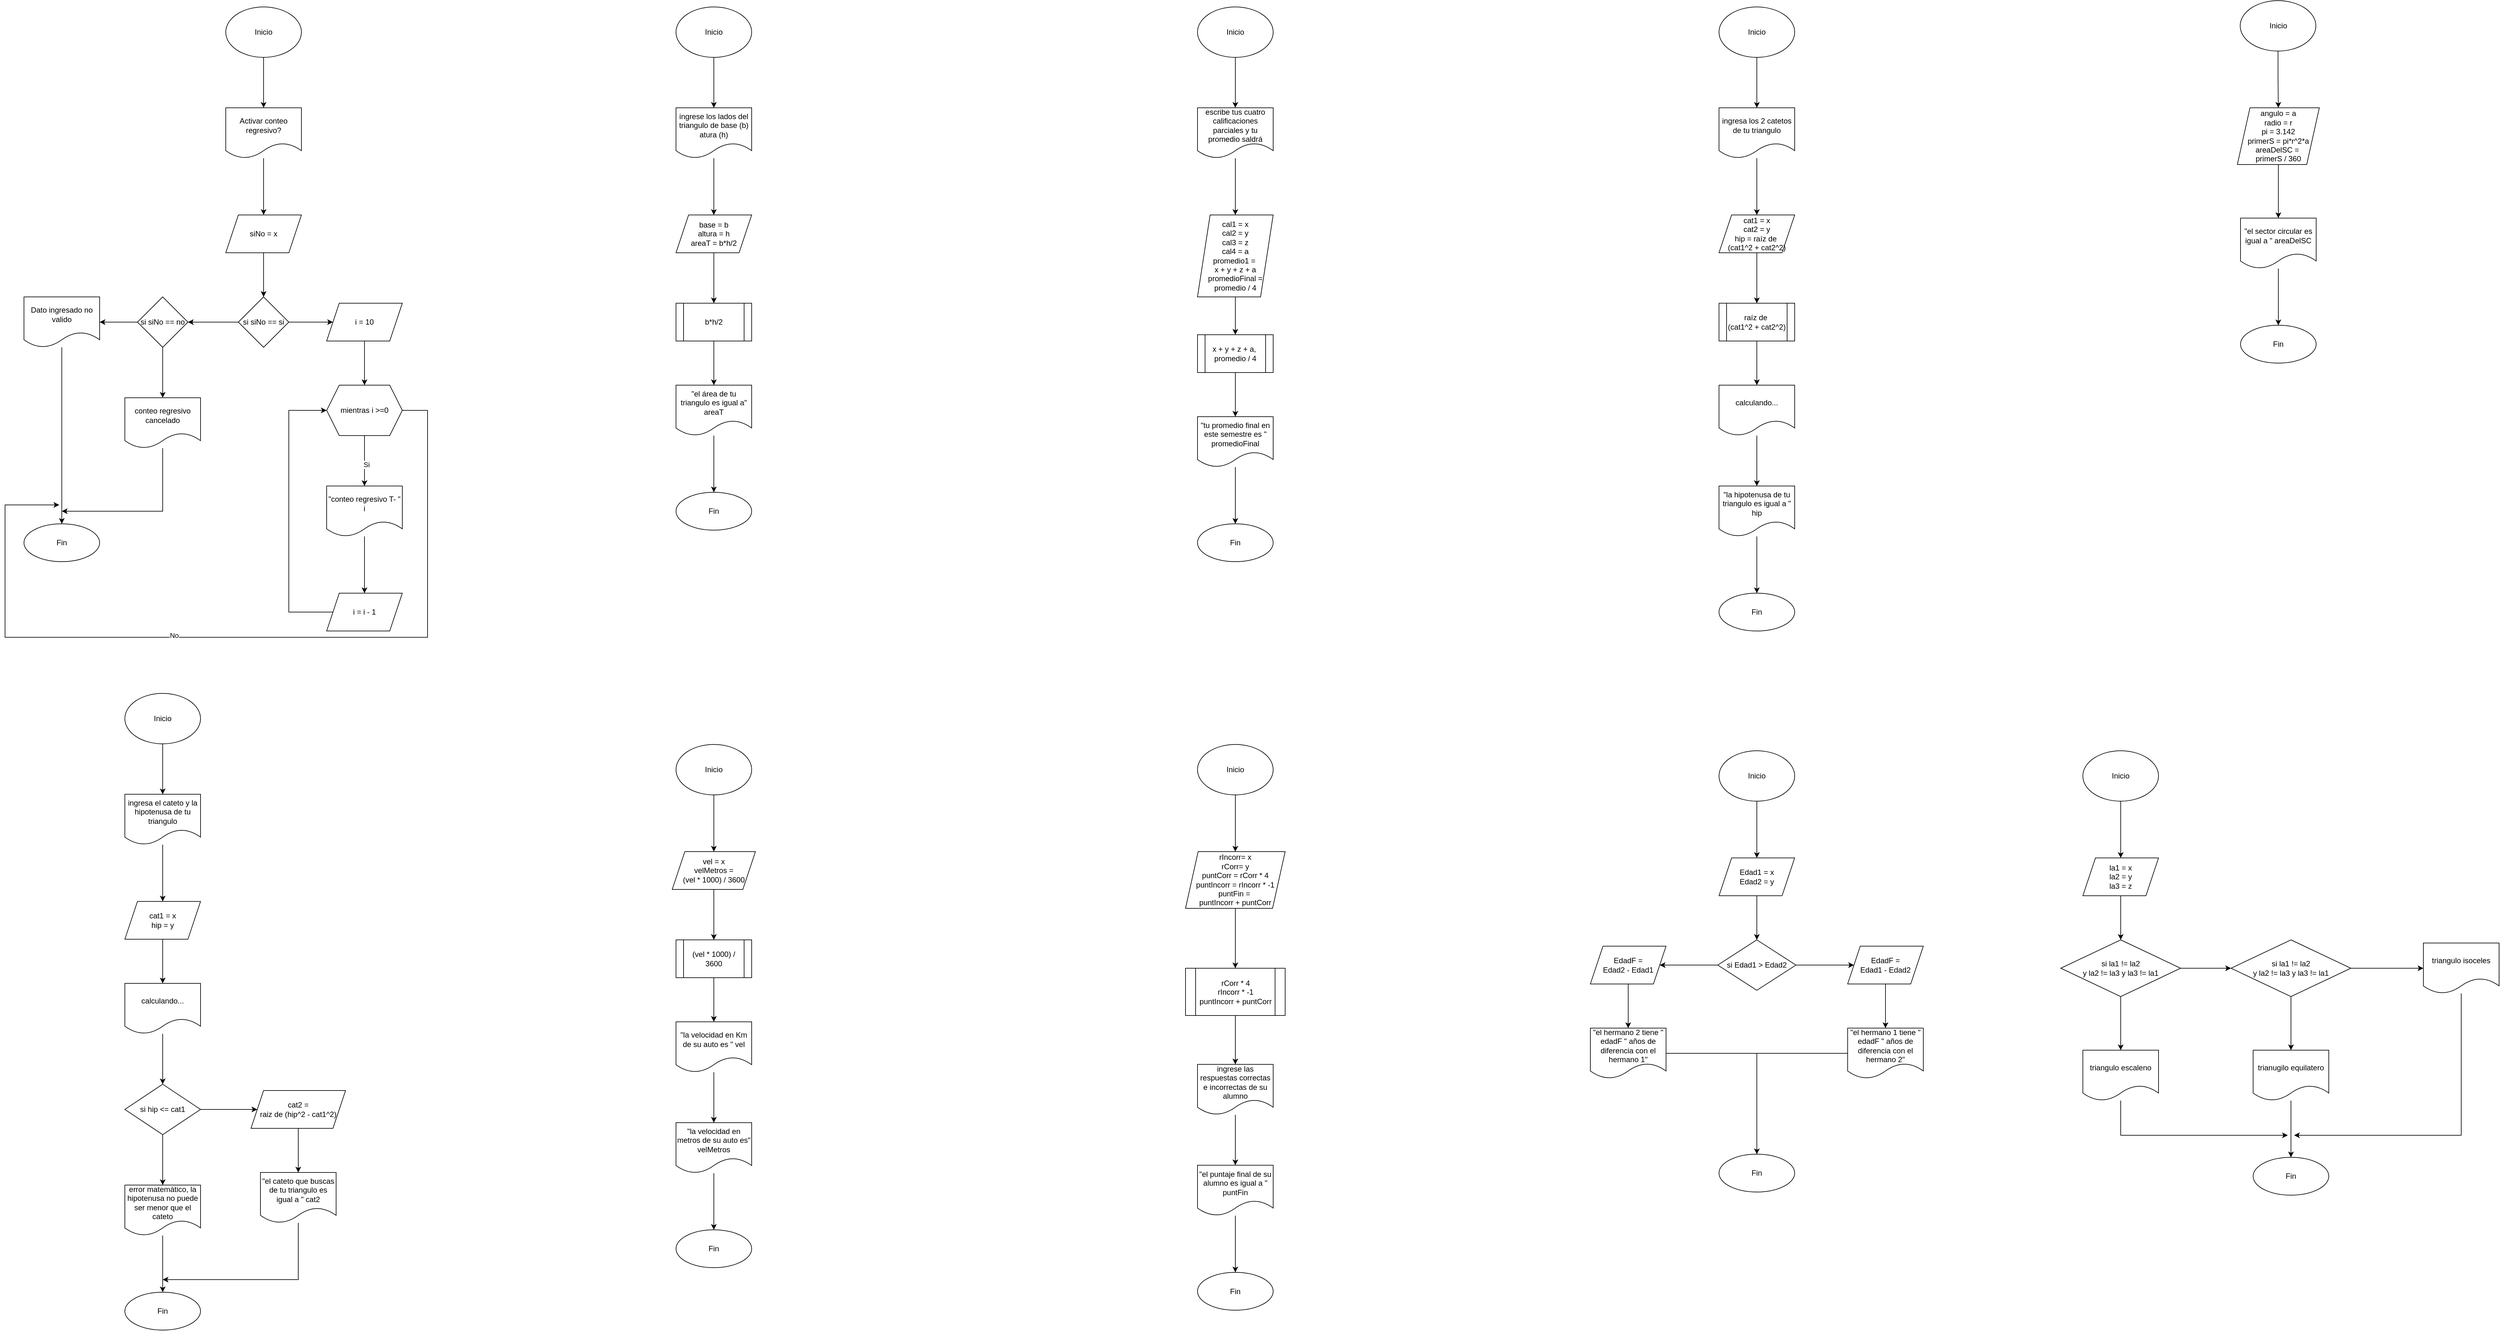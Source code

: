 <mxfile version="14.8.0" type="github">
  <diagram id="PNdJLEewzQizDq-Gep1i" name="Page-1">
    <mxGraphModel dx="7600" dy="3000" grid="1" gridSize="10" guides="1" tooltips="1" connect="0" arrows="1" fold="1" page="1" pageScale="1" pageWidth="827" pageHeight="1169" math="0" shadow="0">
      <root>
        <mxCell id="0" />
        <mxCell id="1" parent="0" />
        <mxCell id="t-PZBc6a1NvGrCnksQuM-51" value="" style="edgeStyle=orthogonalEdgeStyle;rounded=0;orthogonalLoop=1;jettySize=auto;html=1;" edge="1" parent="1" source="t-PZBc6a1NvGrCnksQuM-1" target="t-PZBc6a1NvGrCnksQuM-50">
          <mxGeometry relative="1" as="geometry" />
        </mxCell>
        <mxCell id="t-PZBc6a1NvGrCnksQuM-1" value="Inicio" style="ellipse;whiteSpace=wrap;html=1;" vertex="1" parent="1">
          <mxGeometry x="354" y="170" width="120" height="80" as="geometry" />
        </mxCell>
        <mxCell id="t-PZBc6a1NvGrCnksQuM-13" value="" style="edgeStyle=orthogonalEdgeStyle;rounded=0;orthogonalLoop=1;jettySize=auto;html=1;" edge="1" parent="1" source="t-PZBc6a1NvGrCnksQuM-3" target="t-PZBc6a1NvGrCnksQuM-12">
          <mxGeometry relative="1" as="geometry" />
        </mxCell>
        <mxCell id="t-PZBc6a1NvGrCnksQuM-3" value="Inicio" style="ellipse;whiteSpace=wrap;html=1;" vertex="1" parent="1">
          <mxGeometry x="-360" y="170" width="120" height="80" as="geometry" />
        </mxCell>
        <mxCell id="t-PZBc6a1NvGrCnksQuM-75" value="" style="edgeStyle=orthogonalEdgeStyle;rounded=0;orthogonalLoop=1;jettySize=auto;html=1;" edge="1" parent="1" source="t-PZBc6a1NvGrCnksQuM-4" target="t-PZBc6a1NvGrCnksQuM-74">
          <mxGeometry relative="1" as="geometry" />
        </mxCell>
        <mxCell id="t-PZBc6a1NvGrCnksQuM-4" value="Inicio" style="ellipse;whiteSpace=wrap;html=1;" vertex="1" parent="1">
          <mxGeometry x="2008" y="170" width="120" height="80" as="geometry" />
        </mxCell>
        <mxCell id="t-PZBc6a1NvGrCnksQuM-89" value="" style="edgeStyle=orthogonalEdgeStyle;rounded=0;orthogonalLoop=1;jettySize=auto;html=1;" edge="1" parent="1" source="t-PZBc6a1NvGrCnksQuM-6" target="t-PZBc6a1NvGrCnksQuM-88">
          <mxGeometry relative="1" as="geometry" />
        </mxCell>
        <mxCell id="t-PZBc6a1NvGrCnksQuM-6" value="Inicio" style="ellipse;whiteSpace=wrap;html=1;" vertex="1" parent="1">
          <mxGeometry x="2834.5" y="160" width="120" height="80" as="geometry" />
        </mxCell>
        <mxCell id="t-PZBc6a1NvGrCnksQuM-65" value="" style="edgeStyle=orthogonalEdgeStyle;rounded=0;orthogonalLoop=1;jettySize=auto;html=1;" edge="1" parent="1" source="t-PZBc6a1NvGrCnksQuM-7" target="t-PZBc6a1NvGrCnksQuM-64">
          <mxGeometry relative="1" as="geometry" />
        </mxCell>
        <mxCell id="t-PZBc6a1NvGrCnksQuM-7" value="Inicio" style="ellipse;whiteSpace=wrap;html=1;" vertex="1" parent="1">
          <mxGeometry x="1181" y="170" width="120" height="80" as="geometry" />
        </mxCell>
        <mxCell id="t-PZBc6a1NvGrCnksQuM-147" value="" style="edgeStyle=orthogonalEdgeStyle;rounded=0;orthogonalLoop=1;jettySize=auto;html=1;" edge="1" parent="1" source="t-PZBc6a1NvGrCnksQuM-8" target="t-PZBc6a1NvGrCnksQuM-146">
          <mxGeometry relative="1" as="geometry" />
        </mxCell>
        <mxCell id="t-PZBc6a1NvGrCnksQuM-8" value="Inicio" style="ellipse;whiteSpace=wrap;html=1;" vertex="1" parent="1">
          <mxGeometry x="2585" y="1350" width="120" height="80" as="geometry" />
        </mxCell>
        <mxCell id="t-PZBc6a1NvGrCnksQuM-132" value="" style="edgeStyle=orthogonalEdgeStyle;rounded=0;orthogonalLoop=1;jettySize=auto;html=1;" edge="1" parent="1" source="t-PZBc6a1NvGrCnksQuM-11" target="t-PZBc6a1NvGrCnksQuM-131">
          <mxGeometry relative="1" as="geometry" />
        </mxCell>
        <mxCell id="t-PZBc6a1NvGrCnksQuM-11" value="Inicio" style="ellipse;whiteSpace=wrap;html=1;" vertex="1" parent="1">
          <mxGeometry x="2008" y="1350" width="120" height="80" as="geometry" />
        </mxCell>
        <mxCell id="t-PZBc6a1NvGrCnksQuM-15" value="" style="edgeStyle=orthogonalEdgeStyle;rounded=0;orthogonalLoop=1;jettySize=auto;html=1;" edge="1" parent="1" source="t-PZBc6a1NvGrCnksQuM-12" target="t-PZBc6a1NvGrCnksQuM-14">
          <mxGeometry relative="1" as="geometry" />
        </mxCell>
        <mxCell id="t-PZBc6a1NvGrCnksQuM-12" value="Activar conteo regresivo?" style="shape=document;whiteSpace=wrap;html=1;boundedLbl=1;" vertex="1" parent="1">
          <mxGeometry x="-360" y="330" width="120" height="80" as="geometry" />
        </mxCell>
        <mxCell id="t-PZBc6a1NvGrCnksQuM-17" value="" style="edgeStyle=orthogonalEdgeStyle;rounded=0;orthogonalLoop=1;jettySize=auto;html=1;" edge="1" parent="1" source="t-PZBc6a1NvGrCnksQuM-14" target="t-PZBc6a1NvGrCnksQuM-16">
          <mxGeometry relative="1" as="geometry" />
        </mxCell>
        <mxCell id="t-PZBc6a1NvGrCnksQuM-14" value="siNo = x" style="shape=parallelogram;perimeter=parallelogramPerimeter;whiteSpace=wrap;html=1;fixedSize=1;" vertex="1" parent="1">
          <mxGeometry x="-360" y="500" width="120" height="60" as="geometry" />
        </mxCell>
        <mxCell id="t-PZBc6a1NvGrCnksQuM-21" value="" style="edgeStyle=orthogonalEdgeStyle;rounded=0;orthogonalLoop=1;jettySize=auto;html=1;" edge="1" parent="1" source="t-PZBc6a1NvGrCnksQuM-16" target="t-PZBc6a1NvGrCnksQuM-20">
          <mxGeometry relative="1" as="geometry" />
        </mxCell>
        <mxCell id="t-PZBc6a1NvGrCnksQuM-35" value="" style="edgeStyle=orthogonalEdgeStyle;rounded=0;orthogonalLoop=1;jettySize=auto;html=1;" edge="1" parent="1" source="t-PZBc6a1NvGrCnksQuM-16" target="t-PZBc6a1NvGrCnksQuM-34">
          <mxGeometry relative="1" as="geometry" />
        </mxCell>
        <mxCell id="t-PZBc6a1NvGrCnksQuM-16" value="si siNo == si" style="rhombus;whiteSpace=wrap;html=1;" vertex="1" parent="1">
          <mxGeometry x="-340" y="630" width="80" height="80" as="geometry" />
        </mxCell>
        <mxCell id="t-PZBc6a1NvGrCnksQuM-23" value="" style="edgeStyle=orthogonalEdgeStyle;rounded=0;orthogonalLoop=1;jettySize=auto;html=1;" edge="1" parent="1" source="t-PZBc6a1NvGrCnksQuM-20" target="t-PZBc6a1NvGrCnksQuM-22">
          <mxGeometry relative="1" as="geometry" />
        </mxCell>
        <mxCell id="t-PZBc6a1NvGrCnksQuM-20" value="i = 10" style="shape=parallelogram;perimeter=parallelogramPerimeter;whiteSpace=wrap;html=1;fixedSize=1;" vertex="1" parent="1">
          <mxGeometry x="-200" y="640" width="120" height="60" as="geometry" />
        </mxCell>
        <mxCell id="t-PZBc6a1NvGrCnksQuM-25" value="" style="edgeStyle=orthogonalEdgeStyle;rounded=0;orthogonalLoop=1;jettySize=auto;html=1;" edge="1" parent="1" source="t-PZBc6a1NvGrCnksQuM-22" target="t-PZBc6a1NvGrCnksQuM-24">
          <mxGeometry relative="1" as="geometry">
            <Array as="points">
              <mxPoint x="-140" y="920" />
              <mxPoint x="-140" y="920" />
            </Array>
          </mxGeometry>
        </mxCell>
        <mxCell id="t-PZBc6a1NvGrCnksQuM-31" value="Si" style="edgeLabel;html=1;align=center;verticalAlign=middle;resizable=0;points=[];" vertex="1" connectable="0" parent="t-PZBc6a1NvGrCnksQuM-25">
          <mxGeometry x="0.133" y="3" relative="1" as="geometry">
            <mxPoint as="offset" />
          </mxGeometry>
        </mxCell>
        <mxCell id="t-PZBc6a1NvGrCnksQuM-22" value="mientras i &amp;gt;=0" style="shape=hexagon;perimeter=hexagonPerimeter2;whiteSpace=wrap;html=1;fixedSize=1;" vertex="1" parent="1">
          <mxGeometry x="-200" y="770" width="120" height="80" as="geometry" />
        </mxCell>
        <mxCell id="t-PZBc6a1NvGrCnksQuM-27" value="" style="edgeStyle=orthogonalEdgeStyle;rounded=0;orthogonalLoop=1;jettySize=auto;html=1;" edge="1" parent="1" source="t-PZBc6a1NvGrCnksQuM-24" target="t-PZBc6a1NvGrCnksQuM-26">
          <mxGeometry relative="1" as="geometry" />
        </mxCell>
        <mxCell id="t-PZBc6a1NvGrCnksQuM-24" value="&quot;conteo regresivo T- &quot; i" style="shape=document;whiteSpace=wrap;html=1;boundedLbl=1;" vertex="1" parent="1">
          <mxGeometry x="-200" y="930" width="120" height="80" as="geometry" />
        </mxCell>
        <mxCell id="t-PZBc6a1NvGrCnksQuM-26" value="i = i - 1" style="shape=parallelogram;perimeter=parallelogramPerimeter;whiteSpace=wrap;html=1;fixedSize=1;" vertex="1" parent="1">
          <mxGeometry x="-200" y="1100" width="120" height="60" as="geometry" />
        </mxCell>
        <mxCell id="t-PZBc6a1NvGrCnksQuM-28" value="" style="endArrow=classic;html=1;exitX=0;exitY=0.5;exitDx=0;exitDy=0;entryX=0;entryY=0.5;entryDx=0;entryDy=0;edgeStyle=orthogonalEdgeStyle;rounded=0;" edge="1" parent="1" source="t-PZBc6a1NvGrCnksQuM-26" target="t-PZBc6a1NvGrCnksQuM-22">
          <mxGeometry width="50" height="50" relative="1" as="geometry">
            <mxPoint x="-250" y="1100" as="sourcePoint" />
            <mxPoint x="-200" y="1050" as="targetPoint" />
            <Array as="points">
              <mxPoint x="-260" y="1130" />
              <mxPoint x="-260" y="810" />
            </Array>
          </mxGeometry>
        </mxCell>
        <mxCell id="t-PZBc6a1NvGrCnksQuM-37" value="" style="edgeStyle=orthogonalEdgeStyle;rounded=0;orthogonalLoop=1;jettySize=auto;html=1;" edge="1" parent="1" source="t-PZBc6a1NvGrCnksQuM-34" target="t-PZBc6a1NvGrCnksQuM-36">
          <mxGeometry relative="1" as="geometry" />
        </mxCell>
        <mxCell id="t-PZBc6a1NvGrCnksQuM-39" value="" style="edgeStyle=orthogonalEdgeStyle;rounded=0;orthogonalLoop=1;jettySize=auto;html=1;" edge="1" parent="1" source="t-PZBc6a1NvGrCnksQuM-34" target="t-PZBc6a1NvGrCnksQuM-38">
          <mxGeometry relative="1" as="geometry" />
        </mxCell>
        <mxCell id="t-PZBc6a1NvGrCnksQuM-34" value="si siNo == no" style="rhombus;whiteSpace=wrap;html=1;" vertex="1" parent="1">
          <mxGeometry x="-500" y="630" width="80" height="80" as="geometry" />
        </mxCell>
        <mxCell id="t-PZBc6a1NvGrCnksQuM-36" value="conteo regresivo cancelado" style="shape=document;whiteSpace=wrap;html=1;boundedLbl=1;" vertex="1" parent="1">
          <mxGeometry x="-520" y="790" width="120" height="80" as="geometry" />
        </mxCell>
        <mxCell id="t-PZBc6a1NvGrCnksQuM-41" value="" style="edgeStyle=orthogonalEdgeStyle;rounded=0;orthogonalLoop=1;jettySize=auto;html=1;" edge="1" parent="1" source="t-PZBc6a1NvGrCnksQuM-38" target="t-PZBc6a1NvGrCnksQuM-40">
          <mxGeometry relative="1" as="geometry" />
        </mxCell>
        <mxCell id="t-PZBc6a1NvGrCnksQuM-38" value="Dato ingresado no valido" style="shape=document;whiteSpace=wrap;html=1;boundedLbl=1;" vertex="1" parent="1">
          <mxGeometry x="-680" y="630" width="120" height="80" as="geometry" />
        </mxCell>
        <mxCell id="t-PZBc6a1NvGrCnksQuM-40" value="Fin" style="ellipse;whiteSpace=wrap;html=1;" vertex="1" parent="1">
          <mxGeometry x="-680" y="990" width="120" height="60" as="geometry" />
        </mxCell>
        <mxCell id="t-PZBc6a1NvGrCnksQuM-42" value="" style="endArrow=classic;html=1;edgeStyle=orthogonalEdgeStyle;rounded=0;" edge="1" parent="1" source="t-PZBc6a1NvGrCnksQuM-36">
          <mxGeometry width="50" height="50" relative="1" as="geometry">
            <mxPoint x="-460" y="900" as="sourcePoint" />
            <mxPoint x="-620" y="970" as="targetPoint" />
            <Array as="points">
              <mxPoint x="-460" y="970" />
              <mxPoint x="-620" y="970" />
            </Array>
          </mxGeometry>
        </mxCell>
        <mxCell id="t-PZBc6a1NvGrCnksQuM-43" value="" style="endArrow=classic;html=1;edgeStyle=orthogonalEdgeStyle;rounded=0;" edge="1" parent="1" source="t-PZBc6a1NvGrCnksQuM-22">
          <mxGeometry width="50" height="50" relative="1" as="geometry">
            <mxPoint x="-140" y="810" as="sourcePoint" />
            <mxPoint x="-624" y="960" as="targetPoint" />
            <Array as="points">
              <mxPoint x="-40" y="810" />
              <mxPoint x="-40" y="1170" />
              <mxPoint x="-710" y="1170" />
              <mxPoint x="-710" y="960" />
            </Array>
          </mxGeometry>
        </mxCell>
        <mxCell id="t-PZBc6a1NvGrCnksQuM-44" value="No" style="edgeLabel;html=1;align=center;verticalAlign=middle;resizable=0;points=[];" vertex="1" connectable="0" parent="t-PZBc6a1NvGrCnksQuM-43">
          <mxGeometry x="0.174" y="-3" relative="1" as="geometry">
            <mxPoint as="offset" />
          </mxGeometry>
        </mxCell>
        <mxCell id="t-PZBc6a1NvGrCnksQuM-122" value="" style="edgeStyle=orthogonalEdgeStyle;rounded=0;orthogonalLoop=1;jettySize=auto;html=1;" edge="1" parent="1" source="t-PZBc6a1NvGrCnksQuM-47" target="t-PZBc6a1NvGrCnksQuM-121">
          <mxGeometry relative="1" as="geometry" />
        </mxCell>
        <mxCell id="t-PZBc6a1NvGrCnksQuM-47" value="Inicio" style="ellipse;whiteSpace=wrap;html=1;" vertex="1" parent="1">
          <mxGeometry x="1181" y="1340" width="120" height="80" as="geometry" />
        </mxCell>
        <mxCell id="t-PZBc6a1NvGrCnksQuM-112" value="" style="edgeStyle=orthogonalEdgeStyle;rounded=0;orthogonalLoop=1;jettySize=auto;html=1;" edge="1" parent="1" source="t-PZBc6a1NvGrCnksQuM-48" target="t-PZBc6a1NvGrCnksQuM-111">
          <mxGeometry relative="1" as="geometry" />
        </mxCell>
        <mxCell id="t-PZBc6a1NvGrCnksQuM-48" value="Inicio" style="ellipse;whiteSpace=wrap;html=1;" vertex="1" parent="1">
          <mxGeometry x="354" y="1340" width="120" height="80" as="geometry" />
        </mxCell>
        <mxCell id="t-PZBc6a1NvGrCnksQuM-95" value="" style="edgeStyle=orthogonalEdgeStyle;rounded=0;orthogonalLoop=1;jettySize=auto;html=1;" edge="1" parent="1" source="t-PZBc6a1NvGrCnksQuM-49" target="t-PZBc6a1NvGrCnksQuM-94">
          <mxGeometry relative="1" as="geometry" />
        </mxCell>
        <mxCell id="t-PZBc6a1NvGrCnksQuM-49" value="Inicio" style="ellipse;whiteSpace=wrap;html=1;" vertex="1" parent="1">
          <mxGeometry x="-520" y="1259" width="120" height="80" as="geometry" />
        </mxCell>
        <mxCell id="t-PZBc6a1NvGrCnksQuM-53" value="" style="edgeStyle=orthogonalEdgeStyle;rounded=0;orthogonalLoop=1;jettySize=auto;html=1;" edge="1" parent="1" source="t-PZBc6a1NvGrCnksQuM-50" target="t-PZBc6a1NvGrCnksQuM-52">
          <mxGeometry relative="1" as="geometry" />
        </mxCell>
        <mxCell id="t-PZBc6a1NvGrCnksQuM-50" value="ingrese los lados del triangulo de base (b) atura (h)" style="shape=document;whiteSpace=wrap;html=1;boundedLbl=1;" vertex="1" parent="1">
          <mxGeometry x="354" y="330" width="120" height="80" as="geometry" />
        </mxCell>
        <mxCell id="t-PZBc6a1NvGrCnksQuM-57" value="" style="edgeStyle=orthogonalEdgeStyle;rounded=0;orthogonalLoop=1;jettySize=auto;html=1;" edge="1" parent="1" source="t-PZBc6a1NvGrCnksQuM-52" target="t-PZBc6a1NvGrCnksQuM-56">
          <mxGeometry relative="1" as="geometry" />
        </mxCell>
        <mxCell id="t-PZBc6a1NvGrCnksQuM-52" value="base = b&lt;br&gt;altura = h&lt;br&gt;areaT = b*h/2" style="shape=parallelogram;perimeter=parallelogramPerimeter;whiteSpace=wrap;html=1;fixedSize=1;" vertex="1" parent="1">
          <mxGeometry x="354" y="500" width="120" height="60" as="geometry" />
        </mxCell>
        <mxCell id="t-PZBc6a1NvGrCnksQuM-59" value="" style="edgeStyle=orthogonalEdgeStyle;rounded=0;orthogonalLoop=1;jettySize=auto;html=1;" edge="1" parent="1" source="t-PZBc6a1NvGrCnksQuM-56" target="t-PZBc6a1NvGrCnksQuM-58">
          <mxGeometry relative="1" as="geometry" />
        </mxCell>
        <mxCell id="t-PZBc6a1NvGrCnksQuM-56" value="&lt;span&gt;b*h/2&lt;/span&gt;" style="shape=process;whiteSpace=wrap;html=1;backgroundOutline=1;" vertex="1" parent="1">
          <mxGeometry x="354" y="640" width="120" height="60" as="geometry" />
        </mxCell>
        <mxCell id="t-PZBc6a1NvGrCnksQuM-63" value="" style="edgeStyle=orthogonalEdgeStyle;rounded=0;orthogonalLoop=1;jettySize=auto;html=1;" edge="1" parent="1" source="t-PZBc6a1NvGrCnksQuM-58" target="t-PZBc6a1NvGrCnksQuM-62">
          <mxGeometry relative="1" as="geometry" />
        </mxCell>
        <mxCell id="t-PZBc6a1NvGrCnksQuM-58" value="&quot;el área de tu triangulo es igual a&quot; areaT" style="shape=document;whiteSpace=wrap;html=1;boundedLbl=1;" vertex="1" parent="1">
          <mxGeometry x="354" y="770" width="120" height="80" as="geometry" />
        </mxCell>
        <mxCell id="t-PZBc6a1NvGrCnksQuM-62" value="Fin" style="ellipse;whiteSpace=wrap;html=1;" vertex="1" parent="1">
          <mxGeometry x="354" y="940" width="120" height="60" as="geometry" />
        </mxCell>
        <mxCell id="t-PZBc6a1NvGrCnksQuM-67" value="" style="edgeStyle=orthogonalEdgeStyle;rounded=0;orthogonalLoop=1;jettySize=auto;html=1;" edge="1" parent="1" source="t-PZBc6a1NvGrCnksQuM-64" target="t-PZBc6a1NvGrCnksQuM-66">
          <mxGeometry relative="1" as="geometry" />
        </mxCell>
        <mxCell id="t-PZBc6a1NvGrCnksQuM-64" value="escribe tus cuatro calificaciones parciales y tu promedio saldrá" style="shape=document;whiteSpace=wrap;html=1;boundedLbl=1;" vertex="1" parent="1">
          <mxGeometry x="1181" y="330" width="120" height="80" as="geometry" />
        </mxCell>
        <mxCell id="t-PZBc6a1NvGrCnksQuM-69" value="" style="edgeStyle=orthogonalEdgeStyle;rounded=0;orthogonalLoop=1;jettySize=auto;html=1;" edge="1" parent="1" source="t-PZBc6a1NvGrCnksQuM-66" target="t-PZBc6a1NvGrCnksQuM-68">
          <mxGeometry relative="1" as="geometry">
            <mxPoint x="1360" y="630" as="sourcePoint" />
            <Array as="points">
              <mxPoint x="1241" y="620" />
              <mxPoint x="1241" y="620" />
            </Array>
          </mxGeometry>
        </mxCell>
        <mxCell id="t-PZBc6a1NvGrCnksQuM-66" value="&lt;div&gt;cal1 = x&lt;/div&gt;&lt;div&gt;cal2 = y&lt;/div&gt;&lt;div&gt;cal3 = z&lt;/div&gt;&lt;div&gt;cal4 = a&lt;/div&gt;&lt;div&gt;&lt;div&gt;promedio1 =&amp;nbsp;&lt;/div&gt;&lt;div&gt;x + y + z + a&lt;/div&gt;&lt;div&gt;promedioFinal = promedio / 4&lt;/div&gt;&lt;/div&gt;" style="shape=parallelogram;perimeter=parallelogramPerimeter;whiteSpace=wrap;html=1;fixedSize=1;" vertex="1" parent="1">
          <mxGeometry x="1181" y="500" width="120" height="130" as="geometry" />
        </mxCell>
        <mxCell id="t-PZBc6a1NvGrCnksQuM-71" value="" style="edgeStyle=orthogonalEdgeStyle;rounded=0;orthogonalLoop=1;jettySize=auto;html=1;" edge="1" parent="1" source="t-PZBc6a1NvGrCnksQuM-68" target="t-PZBc6a1NvGrCnksQuM-70">
          <mxGeometry relative="1" as="geometry" />
        </mxCell>
        <mxCell id="t-PZBc6a1NvGrCnksQuM-68" value="&lt;div&gt;x + y + z + a,&amp;nbsp;&lt;/div&gt;&lt;div&gt;&lt;span&gt;promedio / 4&lt;/span&gt;&lt;br&gt;&lt;/div&gt;" style="shape=process;whiteSpace=wrap;html=1;backgroundOutline=1;" vertex="1" parent="1">
          <mxGeometry x="1181" y="690" width="120" height="60" as="geometry" />
        </mxCell>
        <mxCell id="t-PZBc6a1NvGrCnksQuM-73" value="" style="edgeStyle=orthogonalEdgeStyle;rounded=0;orthogonalLoop=1;jettySize=auto;html=1;" edge="1" parent="1" source="t-PZBc6a1NvGrCnksQuM-70" target="t-PZBc6a1NvGrCnksQuM-72">
          <mxGeometry relative="1" as="geometry" />
        </mxCell>
        <mxCell id="t-PZBc6a1NvGrCnksQuM-70" value="&quot;tu promedio final en este semestre es &quot; promedioFinal" style="shape=document;whiteSpace=wrap;html=1;boundedLbl=1;" vertex="1" parent="1">
          <mxGeometry x="1181" y="820" width="120" height="80" as="geometry" />
        </mxCell>
        <mxCell id="t-PZBc6a1NvGrCnksQuM-72" value="Fin" style="ellipse;whiteSpace=wrap;html=1;" vertex="1" parent="1">
          <mxGeometry x="1181" y="990" width="120" height="60" as="geometry" />
        </mxCell>
        <mxCell id="t-PZBc6a1NvGrCnksQuM-79" value="" style="edgeStyle=orthogonalEdgeStyle;rounded=0;orthogonalLoop=1;jettySize=auto;html=1;" edge="1" parent="1" source="t-PZBc6a1NvGrCnksQuM-74" target="t-PZBc6a1NvGrCnksQuM-78">
          <mxGeometry relative="1" as="geometry" />
        </mxCell>
        <mxCell id="t-PZBc6a1NvGrCnksQuM-74" value="ingresa los 2 catetos de tu triangulo" style="shape=document;whiteSpace=wrap;html=1;boundedLbl=1;" vertex="1" parent="1">
          <mxGeometry x="2008" y="330" width="120" height="80" as="geometry" />
        </mxCell>
        <mxCell id="t-PZBc6a1NvGrCnksQuM-81" value="" style="edgeStyle=orthogonalEdgeStyle;rounded=0;orthogonalLoop=1;jettySize=auto;html=1;" edge="1" parent="1" source="t-PZBc6a1NvGrCnksQuM-78" target="t-PZBc6a1NvGrCnksQuM-80">
          <mxGeometry relative="1" as="geometry" />
        </mxCell>
        <mxCell id="t-PZBc6a1NvGrCnksQuM-78" value="&lt;div&gt;cat1 = x&lt;/div&gt;&lt;div&gt;cat2 = y&lt;/div&gt;&lt;div&gt;hip = raíz de&amp;nbsp;&lt;/div&gt;&lt;div&gt;(cat1^2 + cat2^2)&lt;br&gt;&lt;/div&gt;" style="shape=parallelogram;perimeter=parallelogramPerimeter;whiteSpace=wrap;html=1;fixedSize=1;" vertex="1" parent="1">
          <mxGeometry x="2008" y="500" width="120" height="60" as="geometry" />
        </mxCell>
        <mxCell id="t-PZBc6a1NvGrCnksQuM-83" value="" style="edgeStyle=orthogonalEdgeStyle;rounded=0;orthogonalLoop=1;jettySize=auto;html=1;" edge="1" parent="1" source="t-PZBc6a1NvGrCnksQuM-80" target="t-PZBc6a1NvGrCnksQuM-82">
          <mxGeometry relative="1" as="geometry" />
        </mxCell>
        <mxCell id="t-PZBc6a1NvGrCnksQuM-80" value="&lt;div&gt;raíz de&amp;nbsp;&lt;/div&gt;&lt;div&gt;(cat1^2 + cat2^2)&lt;/div&gt;" style="shape=process;whiteSpace=wrap;html=1;backgroundOutline=1;" vertex="1" parent="1">
          <mxGeometry x="2008" y="640" width="120" height="60" as="geometry" />
        </mxCell>
        <mxCell id="t-PZBc6a1NvGrCnksQuM-85" value="" style="edgeStyle=orthogonalEdgeStyle;rounded=0;orthogonalLoop=1;jettySize=auto;html=1;" edge="1" parent="1" source="t-PZBc6a1NvGrCnksQuM-82" target="t-PZBc6a1NvGrCnksQuM-84">
          <mxGeometry relative="1" as="geometry" />
        </mxCell>
        <mxCell id="t-PZBc6a1NvGrCnksQuM-82" value="calculando..." style="shape=document;whiteSpace=wrap;html=1;boundedLbl=1;" vertex="1" parent="1">
          <mxGeometry x="2008" y="770" width="120" height="80" as="geometry" />
        </mxCell>
        <mxCell id="t-PZBc6a1NvGrCnksQuM-87" value="" style="edgeStyle=orthogonalEdgeStyle;rounded=0;orthogonalLoop=1;jettySize=auto;html=1;" edge="1" parent="1" source="t-PZBc6a1NvGrCnksQuM-84" target="t-PZBc6a1NvGrCnksQuM-86">
          <mxGeometry relative="1" as="geometry" />
        </mxCell>
        <mxCell id="t-PZBc6a1NvGrCnksQuM-84" value="&quot;la hipotenusa de tu triangulo es igual a &quot; hip" style="shape=document;whiteSpace=wrap;html=1;boundedLbl=1;" vertex="1" parent="1">
          <mxGeometry x="2008" y="930" width="120" height="80" as="geometry" />
        </mxCell>
        <mxCell id="t-PZBc6a1NvGrCnksQuM-86" value="Fin" style="ellipse;whiteSpace=wrap;html=1;" vertex="1" parent="1">
          <mxGeometry x="2008" y="1100" width="120" height="60" as="geometry" />
        </mxCell>
        <mxCell id="t-PZBc6a1NvGrCnksQuM-91" value="" style="edgeStyle=orthogonalEdgeStyle;rounded=0;orthogonalLoop=1;jettySize=auto;html=1;" edge="1" parent="1" source="t-PZBc6a1NvGrCnksQuM-88" target="t-PZBc6a1NvGrCnksQuM-90">
          <mxGeometry relative="1" as="geometry" />
        </mxCell>
        <mxCell id="t-PZBc6a1NvGrCnksQuM-88" value="&lt;div&gt;angulo = a&lt;/div&gt;&lt;div&gt;radio = r&lt;/div&gt;&lt;div&gt;pi = 3.142&lt;/div&gt;&lt;div&gt;&lt;span&gt;primerS = pi*r^2*a&lt;/span&gt;&lt;br&gt;&lt;/div&gt;&lt;div&gt;areaDelSC =&amp;nbsp;&lt;/div&gt;&lt;div&gt;primerS / 360&lt;/div&gt;" style="shape=parallelogram;perimeter=parallelogramPerimeter;whiteSpace=wrap;html=1;fixedSize=1;" vertex="1" parent="1">
          <mxGeometry x="2830" y="330" width="130" height="90" as="geometry" />
        </mxCell>
        <mxCell id="t-PZBc6a1NvGrCnksQuM-93" value="" style="edgeStyle=orthogonalEdgeStyle;rounded=0;orthogonalLoop=1;jettySize=auto;html=1;" edge="1" parent="1" source="t-PZBc6a1NvGrCnksQuM-90" target="t-PZBc6a1NvGrCnksQuM-92">
          <mxGeometry relative="1" as="geometry" />
        </mxCell>
        <mxCell id="t-PZBc6a1NvGrCnksQuM-90" value="&quot;el sector circular es igual a &quot; areaDelSC" style="shape=document;whiteSpace=wrap;html=1;boundedLbl=1;" vertex="1" parent="1">
          <mxGeometry x="2835" y="505" width="120" height="80" as="geometry" />
        </mxCell>
        <mxCell id="t-PZBc6a1NvGrCnksQuM-92" value="Fin" style="ellipse;whiteSpace=wrap;html=1;" vertex="1" parent="1">
          <mxGeometry x="2835" y="675" width="120" height="60" as="geometry" />
        </mxCell>
        <mxCell id="t-PZBc6a1NvGrCnksQuM-97" value="" style="edgeStyle=orthogonalEdgeStyle;rounded=0;orthogonalLoop=1;jettySize=auto;html=1;" edge="1" parent="1" source="t-PZBc6a1NvGrCnksQuM-94" target="t-PZBc6a1NvGrCnksQuM-96">
          <mxGeometry relative="1" as="geometry" />
        </mxCell>
        <mxCell id="t-PZBc6a1NvGrCnksQuM-94" value="ingresa el cateto y la hipotenusa de tu triangulo" style="shape=document;whiteSpace=wrap;html=1;boundedLbl=1;" vertex="1" parent="1">
          <mxGeometry x="-520" y="1419" width="120" height="80" as="geometry" />
        </mxCell>
        <mxCell id="t-PZBc6a1NvGrCnksQuM-99" value="" style="edgeStyle=orthogonalEdgeStyle;rounded=0;orthogonalLoop=1;jettySize=auto;html=1;" edge="1" parent="1" source="t-PZBc6a1NvGrCnksQuM-96" target="t-PZBc6a1NvGrCnksQuM-98">
          <mxGeometry relative="1" as="geometry" />
        </mxCell>
        <mxCell id="t-PZBc6a1NvGrCnksQuM-96" value="&lt;div&gt;cat1 = x&lt;/div&gt;&lt;div&gt;hip = y&lt;/div&gt;" style="shape=parallelogram;perimeter=parallelogramPerimeter;whiteSpace=wrap;html=1;fixedSize=1;" vertex="1" parent="1">
          <mxGeometry x="-520" y="1589" width="120" height="60" as="geometry" />
        </mxCell>
        <mxCell id="t-PZBc6a1NvGrCnksQuM-101" value="" style="edgeStyle=orthogonalEdgeStyle;rounded=0;orthogonalLoop=1;jettySize=auto;html=1;" edge="1" parent="1" source="t-PZBc6a1NvGrCnksQuM-98" target="t-PZBc6a1NvGrCnksQuM-100">
          <mxGeometry relative="1" as="geometry" />
        </mxCell>
        <mxCell id="t-PZBc6a1NvGrCnksQuM-98" value="calculando..." style="shape=document;whiteSpace=wrap;html=1;boundedLbl=1;" vertex="1" parent="1">
          <mxGeometry x="-520" y="1719" width="120" height="80" as="geometry" />
        </mxCell>
        <mxCell id="t-PZBc6a1NvGrCnksQuM-103" value="" style="edgeStyle=orthogonalEdgeStyle;rounded=0;orthogonalLoop=1;jettySize=auto;html=1;" edge="1" parent="1" source="t-PZBc6a1NvGrCnksQuM-100" target="t-PZBc6a1NvGrCnksQuM-102">
          <mxGeometry relative="1" as="geometry" />
        </mxCell>
        <mxCell id="t-PZBc6a1NvGrCnksQuM-107" value="" style="edgeStyle=orthogonalEdgeStyle;rounded=0;orthogonalLoop=1;jettySize=auto;html=1;" edge="1" parent="1" source="t-PZBc6a1NvGrCnksQuM-100" target="t-PZBc6a1NvGrCnksQuM-106">
          <mxGeometry relative="1" as="geometry" />
        </mxCell>
        <mxCell id="t-PZBc6a1NvGrCnksQuM-100" value="si hip &amp;lt;= cat1" style="rhombus;whiteSpace=wrap;html=1;" vertex="1" parent="1">
          <mxGeometry x="-520" y="1879" width="120" height="80" as="geometry" />
        </mxCell>
        <mxCell id="t-PZBc6a1NvGrCnksQuM-105" value="" style="edgeStyle=orthogonalEdgeStyle;rounded=0;orthogonalLoop=1;jettySize=auto;html=1;" edge="1" parent="1" source="t-PZBc6a1NvGrCnksQuM-102" target="t-PZBc6a1NvGrCnksQuM-104">
          <mxGeometry relative="1" as="geometry" />
        </mxCell>
        <mxCell id="t-PZBc6a1NvGrCnksQuM-102" value="error matemático, la hipotenusa no puede ser menor que el cateto" style="shape=document;whiteSpace=wrap;html=1;boundedLbl=1;" vertex="1" parent="1">
          <mxGeometry x="-520" y="2039" width="120" height="80" as="geometry" />
        </mxCell>
        <mxCell id="t-PZBc6a1NvGrCnksQuM-104" value="Fin" style="ellipse;whiteSpace=wrap;html=1;" vertex="1" parent="1">
          <mxGeometry x="-520" y="2209" width="120" height="60" as="geometry" />
        </mxCell>
        <mxCell id="t-PZBc6a1NvGrCnksQuM-109" value="" style="edgeStyle=orthogonalEdgeStyle;rounded=0;orthogonalLoop=1;jettySize=auto;html=1;" edge="1" parent="1" source="t-PZBc6a1NvGrCnksQuM-106" target="t-PZBc6a1NvGrCnksQuM-108">
          <mxGeometry relative="1" as="geometry" />
        </mxCell>
        <mxCell id="t-PZBc6a1NvGrCnksQuM-106" value="cat2 = &lt;br&gt;raiz de (hip^2 - cat1^2)" style="shape=parallelogram;perimeter=parallelogramPerimeter;whiteSpace=wrap;html=1;fixedSize=1;" vertex="1" parent="1">
          <mxGeometry x="-320" y="1889" width="150" height="60" as="geometry" />
        </mxCell>
        <mxCell id="t-PZBc6a1NvGrCnksQuM-108" value="&quot;el cateto que buscas de tu triangulo es igual a &quot; cat2" style="shape=document;whiteSpace=wrap;html=1;boundedLbl=1;" vertex="1" parent="1">
          <mxGeometry x="-305" y="2019" width="120" height="80" as="geometry" />
        </mxCell>
        <mxCell id="t-PZBc6a1NvGrCnksQuM-110" value="" style="endArrow=classic;html=1;edgeStyle=orthogonalEdgeStyle;rounded=0;" edge="1" parent="1" source="t-PZBc6a1NvGrCnksQuM-108">
          <mxGeometry width="50" height="50" relative="1" as="geometry">
            <mxPoint x="-340" y="2109" as="sourcePoint" />
            <mxPoint x="-460" y="2189" as="targetPoint" />
            <Array as="points">
              <mxPoint x="-245" y="2189" />
              <mxPoint x="-460" y="2189" />
            </Array>
          </mxGeometry>
        </mxCell>
        <mxCell id="t-PZBc6a1NvGrCnksQuM-114" value="" style="edgeStyle=orthogonalEdgeStyle;rounded=0;orthogonalLoop=1;jettySize=auto;html=1;" edge="1" parent="1" source="t-PZBc6a1NvGrCnksQuM-111" target="t-PZBc6a1NvGrCnksQuM-113">
          <mxGeometry relative="1" as="geometry" />
        </mxCell>
        <mxCell id="t-PZBc6a1NvGrCnksQuM-111" value="vel = x&lt;br&gt;velMetros = &lt;br&gt;(vel * 1000) / 3600" style="shape=parallelogram;perimeter=parallelogramPerimeter;whiteSpace=wrap;html=1;fixedSize=1;" vertex="1" parent="1">
          <mxGeometry x="348" y="1510" width="132" height="60" as="geometry" />
        </mxCell>
        <mxCell id="t-PZBc6a1NvGrCnksQuM-116" value="" style="edgeStyle=orthogonalEdgeStyle;rounded=0;orthogonalLoop=1;jettySize=auto;html=1;" edge="1" parent="1" source="t-PZBc6a1NvGrCnksQuM-113" target="t-PZBc6a1NvGrCnksQuM-115">
          <mxGeometry relative="1" as="geometry" />
        </mxCell>
        <mxCell id="t-PZBc6a1NvGrCnksQuM-113" value="(vel * 1000) / 3600" style="shape=process;whiteSpace=wrap;html=1;backgroundOutline=1;" vertex="1" parent="1">
          <mxGeometry x="354" y="1650" width="120" height="60" as="geometry" />
        </mxCell>
        <mxCell id="t-PZBc6a1NvGrCnksQuM-118" value="" style="edgeStyle=orthogonalEdgeStyle;rounded=0;orthogonalLoop=1;jettySize=auto;html=1;" edge="1" parent="1" source="t-PZBc6a1NvGrCnksQuM-115" target="t-PZBc6a1NvGrCnksQuM-117">
          <mxGeometry relative="1" as="geometry" />
        </mxCell>
        <mxCell id="t-PZBc6a1NvGrCnksQuM-115" value="&quot;la velocidad en Km de su auto es &quot; vel" style="shape=document;whiteSpace=wrap;html=1;boundedLbl=1;" vertex="1" parent="1">
          <mxGeometry x="354" y="1780" width="120" height="80" as="geometry" />
        </mxCell>
        <mxCell id="t-PZBc6a1NvGrCnksQuM-120" value="" style="edgeStyle=orthogonalEdgeStyle;rounded=0;orthogonalLoop=1;jettySize=auto;html=1;" edge="1" parent="1" source="t-PZBc6a1NvGrCnksQuM-117" target="t-PZBc6a1NvGrCnksQuM-119">
          <mxGeometry relative="1" as="geometry" />
        </mxCell>
        <mxCell id="t-PZBc6a1NvGrCnksQuM-117" value="&quot;la velocidad en metros de su auto es&quot; velMetros" style="shape=document;whiteSpace=wrap;html=1;boundedLbl=1;" vertex="1" parent="1">
          <mxGeometry x="354" y="1940" width="120" height="80" as="geometry" />
        </mxCell>
        <mxCell id="t-PZBc6a1NvGrCnksQuM-119" value="Fin" style="ellipse;whiteSpace=wrap;html=1;" vertex="1" parent="1">
          <mxGeometry x="354" y="2110" width="120" height="60" as="geometry" />
        </mxCell>
        <mxCell id="t-PZBc6a1NvGrCnksQuM-124" value="" style="edgeStyle=orthogonalEdgeStyle;rounded=0;orthogonalLoop=1;jettySize=auto;html=1;" edge="1" parent="1" source="t-PZBc6a1NvGrCnksQuM-121" target="t-PZBc6a1NvGrCnksQuM-123">
          <mxGeometry relative="1" as="geometry" />
        </mxCell>
        <mxCell id="t-PZBc6a1NvGrCnksQuM-121" value="&lt;div&gt;rIncorr= x&lt;/div&gt;&lt;div&gt;rCorr= y&lt;/div&gt;&lt;div&gt;puntCorr = rCorr * 4&lt;/div&gt;&lt;div&gt;puntIncorr = rIncorr * -1&lt;/div&gt;&lt;div&gt;puntFin =&amp;nbsp;&lt;/div&gt;&lt;div&gt;puntIncorr + puntCorr&lt;/div&gt;" style="shape=parallelogram;perimeter=parallelogramPerimeter;whiteSpace=wrap;html=1;fixedSize=1;" vertex="1" parent="1">
          <mxGeometry x="1162" y="1510" width="158" height="90" as="geometry" />
        </mxCell>
        <mxCell id="t-PZBc6a1NvGrCnksQuM-126" value="" style="edgeStyle=orthogonalEdgeStyle;rounded=0;orthogonalLoop=1;jettySize=auto;html=1;" edge="1" parent="1" source="t-PZBc6a1NvGrCnksQuM-123" target="t-PZBc6a1NvGrCnksQuM-125">
          <mxGeometry relative="1" as="geometry" />
        </mxCell>
        <mxCell id="t-PZBc6a1NvGrCnksQuM-123" value="&lt;div&gt;&lt;span&gt;rCorr * 4&lt;/span&gt;&lt;br&gt;&lt;/div&gt;&lt;div&gt;rIncorr * -1&lt;/div&gt;&lt;div&gt;puntIncorr + puntCorr&lt;/div&gt;" style="shape=process;whiteSpace=wrap;html=1;backgroundOutline=1;" vertex="1" parent="1">
          <mxGeometry x="1162" y="1695" width="158" height="75" as="geometry" />
        </mxCell>
        <mxCell id="t-PZBc6a1NvGrCnksQuM-128" value="" style="edgeStyle=orthogonalEdgeStyle;rounded=0;orthogonalLoop=1;jettySize=auto;html=1;" edge="1" parent="1" source="t-PZBc6a1NvGrCnksQuM-125" target="t-PZBc6a1NvGrCnksQuM-127">
          <mxGeometry relative="1" as="geometry" />
        </mxCell>
        <mxCell id="t-PZBc6a1NvGrCnksQuM-125" value="ingrese las respuestas correctas e incorrectas de su alumno" style="shape=document;whiteSpace=wrap;html=1;boundedLbl=1;" vertex="1" parent="1">
          <mxGeometry x="1181" y="1847.5" width="120" height="80" as="geometry" />
        </mxCell>
        <mxCell id="t-PZBc6a1NvGrCnksQuM-130" value="" style="edgeStyle=orthogonalEdgeStyle;rounded=0;orthogonalLoop=1;jettySize=auto;html=1;" edge="1" parent="1" source="t-PZBc6a1NvGrCnksQuM-127" target="t-PZBc6a1NvGrCnksQuM-129">
          <mxGeometry relative="1" as="geometry" />
        </mxCell>
        <mxCell id="t-PZBc6a1NvGrCnksQuM-127" value="&quot;el puntaje final de su alumno es igual a &quot; puntFin" style="shape=document;whiteSpace=wrap;html=1;boundedLbl=1;" vertex="1" parent="1">
          <mxGeometry x="1181" y="2007.5" width="120" height="80" as="geometry" />
        </mxCell>
        <mxCell id="t-PZBc6a1NvGrCnksQuM-129" value="Fin" style="ellipse;whiteSpace=wrap;html=1;" vertex="1" parent="1">
          <mxGeometry x="1181" y="2177.5" width="120" height="60" as="geometry" />
        </mxCell>
        <mxCell id="t-PZBc6a1NvGrCnksQuM-134" value="" style="edgeStyle=orthogonalEdgeStyle;rounded=0;orthogonalLoop=1;jettySize=auto;html=1;" edge="1" parent="1" source="t-PZBc6a1NvGrCnksQuM-131" target="t-PZBc6a1NvGrCnksQuM-133">
          <mxGeometry relative="1" as="geometry" />
        </mxCell>
        <mxCell id="t-PZBc6a1NvGrCnksQuM-131" value="&lt;div&gt;Edad1 = x&lt;/div&gt;&lt;div&gt;Edad2 = y&lt;/div&gt;" style="shape=parallelogram;perimeter=parallelogramPerimeter;whiteSpace=wrap;html=1;fixedSize=1;" vertex="1" parent="1">
          <mxGeometry x="2008" y="1520" width="120" height="60" as="geometry" />
        </mxCell>
        <mxCell id="t-PZBc6a1NvGrCnksQuM-136" value="" style="edgeStyle=orthogonalEdgeStyle;rounded=0;orthogonalLoop=1;jettySize=auto;html=1;" edge="1" parent="1" source="t-PZBc6a1NvGrCnksQuM-133" target="t-PZBc6a1NvGrCnksQuM-135">
          <mxGeometry relative="1" as="geometry" />
        </mxCell>
        <mxCell id="t-PZBc6a1NvGrCnksQuM-140" value="" style="edgeStyle=orthogonalEdgeStyle;rounded=0;orthogonalLoop=1;jettySize=auto;html=1;" edge="1" parent="1" source="t-PZBc6a1NvGrCnksQuM-133" target="t-PZBc6a1NvGrCnksQuM-139">
          <mxGeometry relative="1" as="geometry" />
        </mxCell>
        <mxCell id="t-PZBc6a1NvGrCnksQuM-133" value="si Edad1 &amp;gt; Edad2" style="rhombus;whiteSpace=wrap;html=1;" vertex="1" parent="1">
          <mxGeometry x="2006" y="1650" width="124" height="80" as="geometry" />
        </mxCell>
        <mxCell id="t-PZBc6a1NvGrCnksQuM-138" value="" style="edgeStyle=orthogonalEdgeStyle;rounded=0;orthogonalLoop=1;jettySize=auto;html=1;" edge="1" parent="1" source="t-PZBc6a1NvGrCnksQuM-135" target="t-PZBc6a1NvGrCnksQuM-137">
          <mxGeometry relative="1" as="geometry" />
        </mxCell>
        <mxCell id="t-PZBc6a1NvGrCnksQuM-135" value="EdadF = &lt;br&gt;Edad1 - Edad2" style="shape=parallelogram;perimeter=parallelogramPerimeter;whiteSpace=wrap;html=1;fixedSize=1;" vertex="1" parent="1">
          <mxGeometry x="2212" y="1660" width="120" height="60" as="geometry" />
        </mxCell>
        <mxCell id="t-PZBc6a1NvGrCnksQuM-137" value="&quot;el hermano 1 tiene &quot; edadF &quot; años de diferencia con el hermano 2&quot;" style="shape=document;whiteSpace=wrap;html=1;boundedLbl=1;" vertex="1" parent="1">
          <mxGeometry x="2212" y="1790" width="120" height="80" as="geometry" />
        </mxCell>
        <mxCell id="t-PZBc6a1NvGrCnksQuM-142" value="" style="edgeStyle=orthogonalEdgeStyle;rounded=0;orthogonalLoop=1;jettySize=auto;html=1;" edge="1" parent="1" source="t-PZBc6a1NvGrCnksQuM-139" target="t-PZBc6a1NvGrCnksQuM-141">
          <mxGeometry relative="1" as="geometry" />
        </mxCell>
        <mxCell id="t-PZBc6a1NvGrCnksQuM-139" value="EdadF = &lt;br&gt;Edad2 - Edad1" style="shape=parallelogram;perimeter=parallelogramPerimeter;whiteSpace=wrap;html=1;fixedSize=1;" vertex="1" parent="1">
          <mxGeometry x="1804" y="1660" width="120" height="60" as="geometry" />
        </mxCell>
        <mxCell id="t-PZBc6a1NvGrCnksQuM-144" value="" style="edgeStyle=orthogonalEdgeStyle;rounded=0;orthogonalLoop=1;jettySize=auto;html=1;" edge="1" parent="1" source="t-PZBc6a1NvGrCnksQuM-141" target="t-PZBc6a1NvGrCnksQuM-143">
          <mxGeometry relative="1" as="geometry" />
        </mxCell>
        <mxCell id="t-PZBc6a1NvGrCnksQuM-141" value="&quot;el hermano 2 tiene &quot; edadF &quot; años de diferencia con el hermano 1&quot;" style="shape=document;whiteSpace=wrap;html=1;boundedLbl=1;" vertex="1" parent="1">
          <mxGeometry x="1804" y="1790" width="120" height="80" as="geometry" />
        </mxCell>
        <mxCell id="t-PZBc6a1NvGrCnksQuM-143" value="Fin" style="ellipse;whiteSpace=wrap;html=1;" vertex="1" parent="1">
          <mxGeometry x="2008" y="1990" width="120" height="60" as="geometry" />
        </mxCell>
        <mxCell id="t-PZBc6a1NvGrCnksQuM-145" value="" style="endArrow=none;html=1;" edge="1" parent="1" target="t-PZBc6a1NvGrCnksQuM-137">
          <mxGeometry width="50" height="50" relative="1" as="geometry">
            <mxPoint x="2060" y="1830" as="sourcePoint" />
            <mxPoint x="1850" y="1860" as="targetPoint" />
          </mxGeometry>
        </mxCell>
        <mxCell id="t-PZBc6a1NvGrCnksQuM-149" value="" style="edgeStyle=orthogonalEdgeStyle;rounded=0;orthogonalLoop=1;jettySize=auto;html=1;" edge="1" parent="1" source="t-PZBc6a1NvGrCnksQuM-146" target="t-PZBc6a1NvGrCnksQuM-148">
          <mxGeometry relative="1" as="geometry" />
        </mxCell>
        <mxCell id="t-PZBc6a1NvGrCnksQuM-146" value="&lt;div&gt;la1 = x&lt;/div&gt;&lt;div&gt;la2 = y&lt;/div&gt;&lt;div&gt;la3 = z&lt;/div&gt;" style="shape=parallelogram;perimeter=parallelogramPerimeter;whiteSpace=wrap;html=1;fixedSize=1;" vertex="1" parent="1">
          <mxGeometry x="2585" y="1520" width="120" height="60" as="geometry" />
        </mxCell>
        <mxCell id="t-PZBc6a1NvGrCnksQuM-151" value="" style="edgeStyle=orthogonalEdgeStyle;rounded=0;orthogonalLoop=1;jettySize=auto;html=1;" edge="1" parent="1" source="t-PZBc6a1NvGrCnksQuM-148" target="t-PZBc6a1NvGrCnksQuM-150">
          <mxGeometry relative="1" as="geometry" />
        </mxCell>
        <mxCell id="t-PZBc6a1NvGrCnksQuM-153" value="" style="edgeStyle=orthogonalEdgeStyle;rounded=0;orthogonalLoop=1;jettySize=auto;html=1;" edge="1" parent="1" source="t-PZBc6a1NvGrCnksQuM-148" target="t-PZBc6a1NvGrCnksQuM-152">
          <mxGeometry relative="1" as="geometry" />
        </mxCell>
        <mxCell id="t-PZBc6a1NvGrCnksQuM-148" value="si la1 != la2 &lt;br&gt;y la2 != la3 y la3 != la1" style="rhombus;whiteSpace=wrap;html=1;" vertex="1" parent="1">
          <mxGeometry x="2550" y="1650" width="190" height="90" as="geometry" />
        </mxCell>
        <mxCell id="t-PZBc6a1NvGrCnksQuM-150" value="triangulo escaleno" style="shape=document;whiteSpace=wrap;html=1;boundedLbl=1;" vertex="1" parent="1">
          <mxGeometry x="2585" y="1825" width="120" height="80" as="geometry" />
        </mxCell>
        <mxCell id="t-PZBc6a1NvGrCnksQuM-155" value="" style="edgeStyle=orthogonalEdgeStyle;rounded=0;orthogonalLoop=1;jettySize=auto;html=1;" edge="1" parent="1" source="t-PZBc6a1NvGrCnksQuM-152" target="t-PZBc6a1NvGrCnksQuM-154">
          <mxGeometry relative="1" as="geometry" />
        </mxCell>
        <mxCell id="t-PZBc6a1NvGrCnksQuM-157" value="" style="edgeStyle=orthogonalEdgeStyle;rounded=0;orthogonalLoop=1;jettySize=auto;html=1;" edge="1" parent="1" source="t-PZBc6a1NvGrCnksQuM-152" target="t-PZBc6a1NvGrCnksQuM-156">
          <mxGeometry relative="1" as="geometry" />
        </mxCell>
        <mxCell id="t-PZBc6a1NvGrCnksQuM-152" value="si la1 != la2 &lt;br&gt;y la2 != la3 y la3 != la1" style="rhombus;whiteSpace=wrap;html=1;" vertex="1" parent="1">
          <mxGeometry x="2820" y="1650" width="190" height="90" as="geometry" />
        </mxCell>
        <mxCell id="t-PZBc6a1NvGrCnksQuM-159" value="" style="edgeStyle=orthogonalEdgeStyle;rounded=0;orthogonalLoop=1;jettySize=auto;html=1;" edge="1" parent="1" source="t-PZBc6a1NvGrCnksQuM-154" target="t-PZBc6a1NvGrCnksQuM-158">
          <mxGeometry relative="1" as="geometry" />
        </mxCell>
        <mxCell id="t-PZBc6a1NvGrCnksQuM-154" value="trianugilo equilatero" style="shape=document;whiteSpace=wrap;html=1;boundedLbl=1;" vertex="1" parent="1">
          <mxGeometry x="2855" y="1825" width="120" height="80" as="geometry" />
        </mxCell>
        <mxCell id="t-PZBc6a1NvGrCnksQuM-156" value="triangulo isoceles" style="shape=document;whiteSpace=wrap;html=1;boundedLbl=1;" vertex="1" parent="1">
          <mxGeometry x="3125" y="1655" width="120" height="80" as="geometry" />
        </mxCell>
        <mxCell id="t-PZBc6a1NvGrCnksQuM-158" value="Fin" style="ellipse;whiteSpace=wrap;html=1;" vertex="1" parent="1">
          <mxGeometry x="2855" y="1995" width="120" height="60" as="geometry" />
        </mxCell>
        <mxCell id="t-PZBc6a1NvGrCnksQuM-160" value="" style="endArrow=classic;html=1;edgeStyle=orthogonalEdgeStyle;rounded=0;" edge="1" parent="1" source="t-PZBc6a1NvGrCnksQuM-150">
          <mxGeometry width="50" height="50" relative="1" as="geometry">
            <mxPoint x="2700" y="1920" as="sourcePoint" />
            <mxPoint x="2910" y="1960" as="targetPoint" />
            <Array as="points">
              <mxPoint x="2645" y="1960" />
            </Array>
          </mxGeometry>
        </mxCell>
        <mxCell id="t-PZBc6a1NvGrCnksQuM-162" value="" style="endArrow=classic;html=1;edgeStyle=orthogonalEdgeStyle;rounded=0;" edge="1" parent="1" source="t-PZBc6a1NvGrCnksQuM-156">
          <mxGeometry width="50" height="50" relative="1" as="geometry">
            <mxPoint x="2700" y="1920" as="sourcePoint" />
            <mxPoint x="2920" y="1960" as="targetPoint" />
            <Array as="points">
              <mxPoint x="3185" y="1960" />
            </Array>
          </mxGeometry>
        </mxCell>
      </root>
    </mxGraphModel>
  </diagram>
</mxfile>
